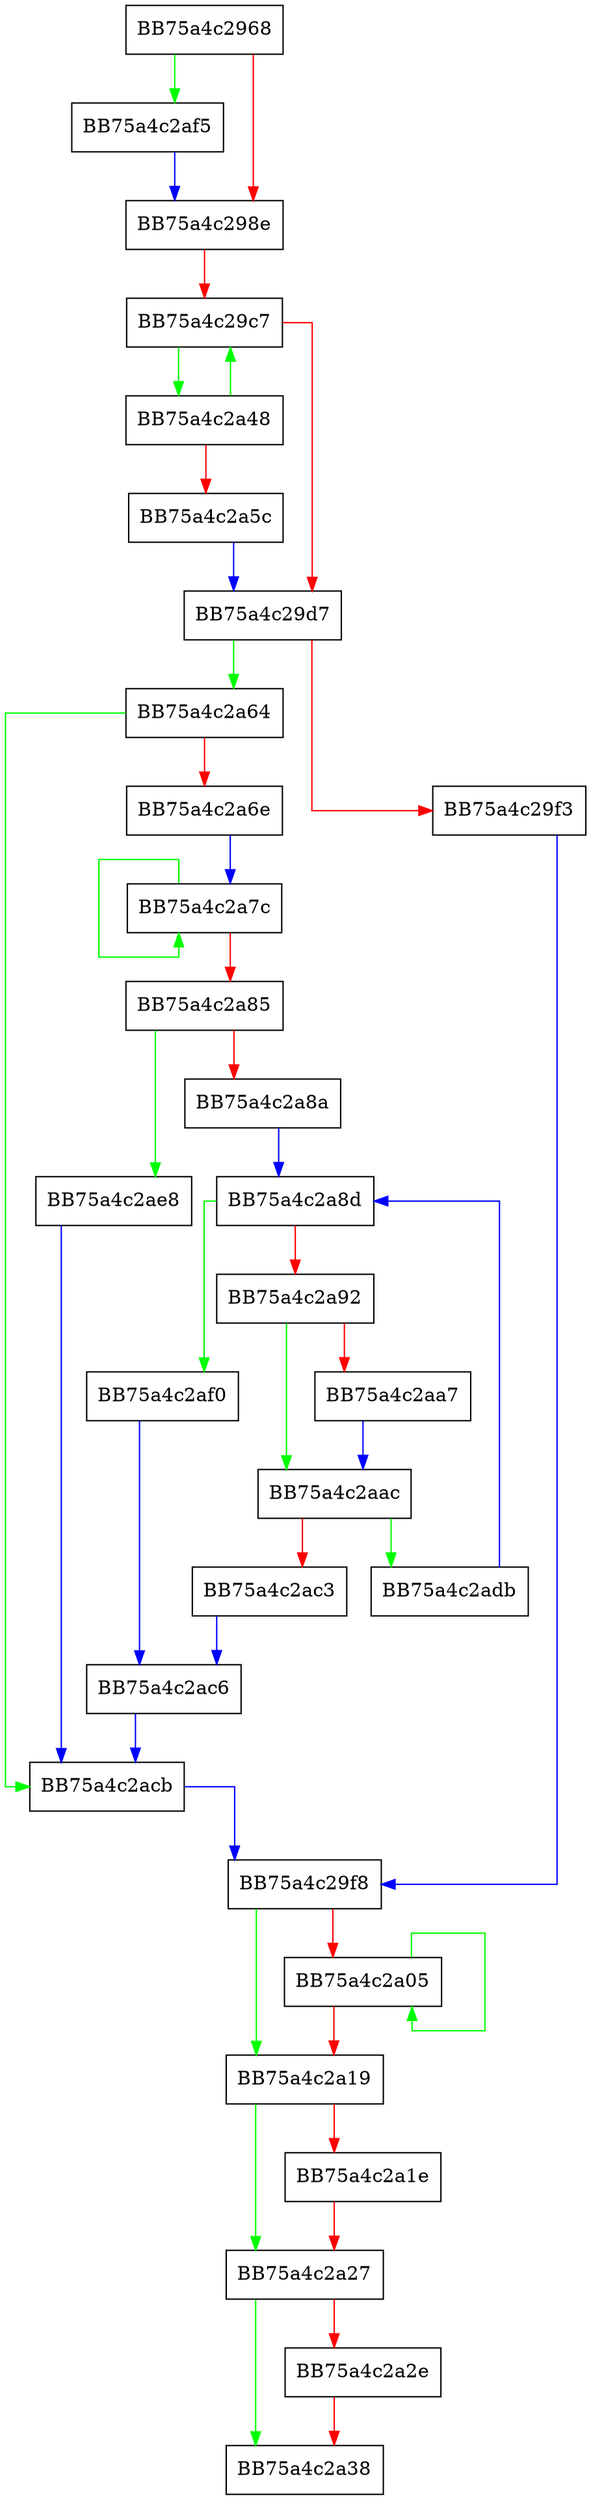 digraph ProcessDetectionActions {
  node [shape="box"];
  graph [splines=ortho];
  BB75a4c2968 -> BB75a4c2af5 [color="green"];
  BB75a4c2968 -> BB75a4c298e [color="red"];
  BB75a4c298e -> BB75a4c29c7 [color="red"];
  BB75a4c29c7 -> BB75a4c2a48 [color="green"];
  BB75a4c29c7 -> BB75a4c29d7 [color="red"];
  BB75a4c29d7 -> BB75a4c2a64 [color="green"];
  BB75a4c29d7 -> BB75a4c29f3 [color="red"];
  BB75a4c29f3 -> BB75a4c29f8 [color="blue"];
  BB75a4c29f8 -> BB75a4c2a19 [color="green"];
  BB75a4c29f8 -> BB75a4c2a05 [color="red"];
  BB75a4c2a05 -> BB75a4c2a05 [color="green"];
  BB75a4c2a05 -> BB75a4c2a19 [color="red"];
  BB75a4c2a19 -> BB75a4c2a27 [color="green"];
  BB75a4c2a19 -> BB75a4c2a1e [color="red"];
  BB75a4c2a1e -> BB75a4c2a27 [color="red"];
  BB75a4c2a27 -> BB75a4c2a38 [color="green"];
  BB75a4c2a27 -> BB75a4c2a2e [color="red"];
  BB75a4c2a2e -> BB75a4c2a38 [color="red"];
  BB75a4c2a48 -> BB75a4c29c7 [color="green"];
  BB75a4c2a48 -> BB75a4c2a5c [color="red"];
  BB75a4c2a5c -> BB75a4c29d7 [color="blue"];
  BB75a4c2a64 -> BB75a4c2acb [color="green"];
  BB75a4c2a64 -> BB75a4c2a6e [color="red"];
  BB75a4c2a6e -> BB75a4c2a7c [color="blue"];
  BB75a4c2a7c -> BB75a4c2a7c [color="green"];
  BB75a4c2a7c -> BB75a4c2a85 [color="red"];
  BB75a4c2a85 -> BB75a4c2ae8 [color="green"];
  BB75a4c2a85 -> BB75a4c2a8a [color="red"];
  BB75a4c2a8a -> BB75a4c2a8d [color="blue"];
  BB75a4c2a8d -> BB75a4c2af0 [color="green"];
  BB75a4c2a8d -> BB75a4c2a92 [color="red"];
  BB75a4c2a92 -> BB75a4c2aac [color="green"];
  BB75a4c2a92 -> BB75a4c2aa7 [color="red"];
  BB75a4c2aa7 -> BB75a4c2aac [color="blue"];
  BB75a4c2aac -> BB75a4c2adb [color="green"];
  BB75a4c2aac -> BB75a4c2ac3 [color="red"];
  BB75a4c2ac3 -> BB75a4c2ac6 [color="blue"];
  BB75a4c2ac6 -> BB75a4c2acb [color="blue"];
  BB75a4c2acb -> BB75a4c29f8 [color="blue"];
  BB75a4c2adb -> BB75a4c2a8d [color="blue"];
  BB75a4c2ae8 -> BB75a4c2acb [color="blue"];
  BB75a4c2af0 -> BB75a4c2ac6 [color="blue"];
  BB75a4c2af5 -> BB75a4c298e [color="blue"];
}